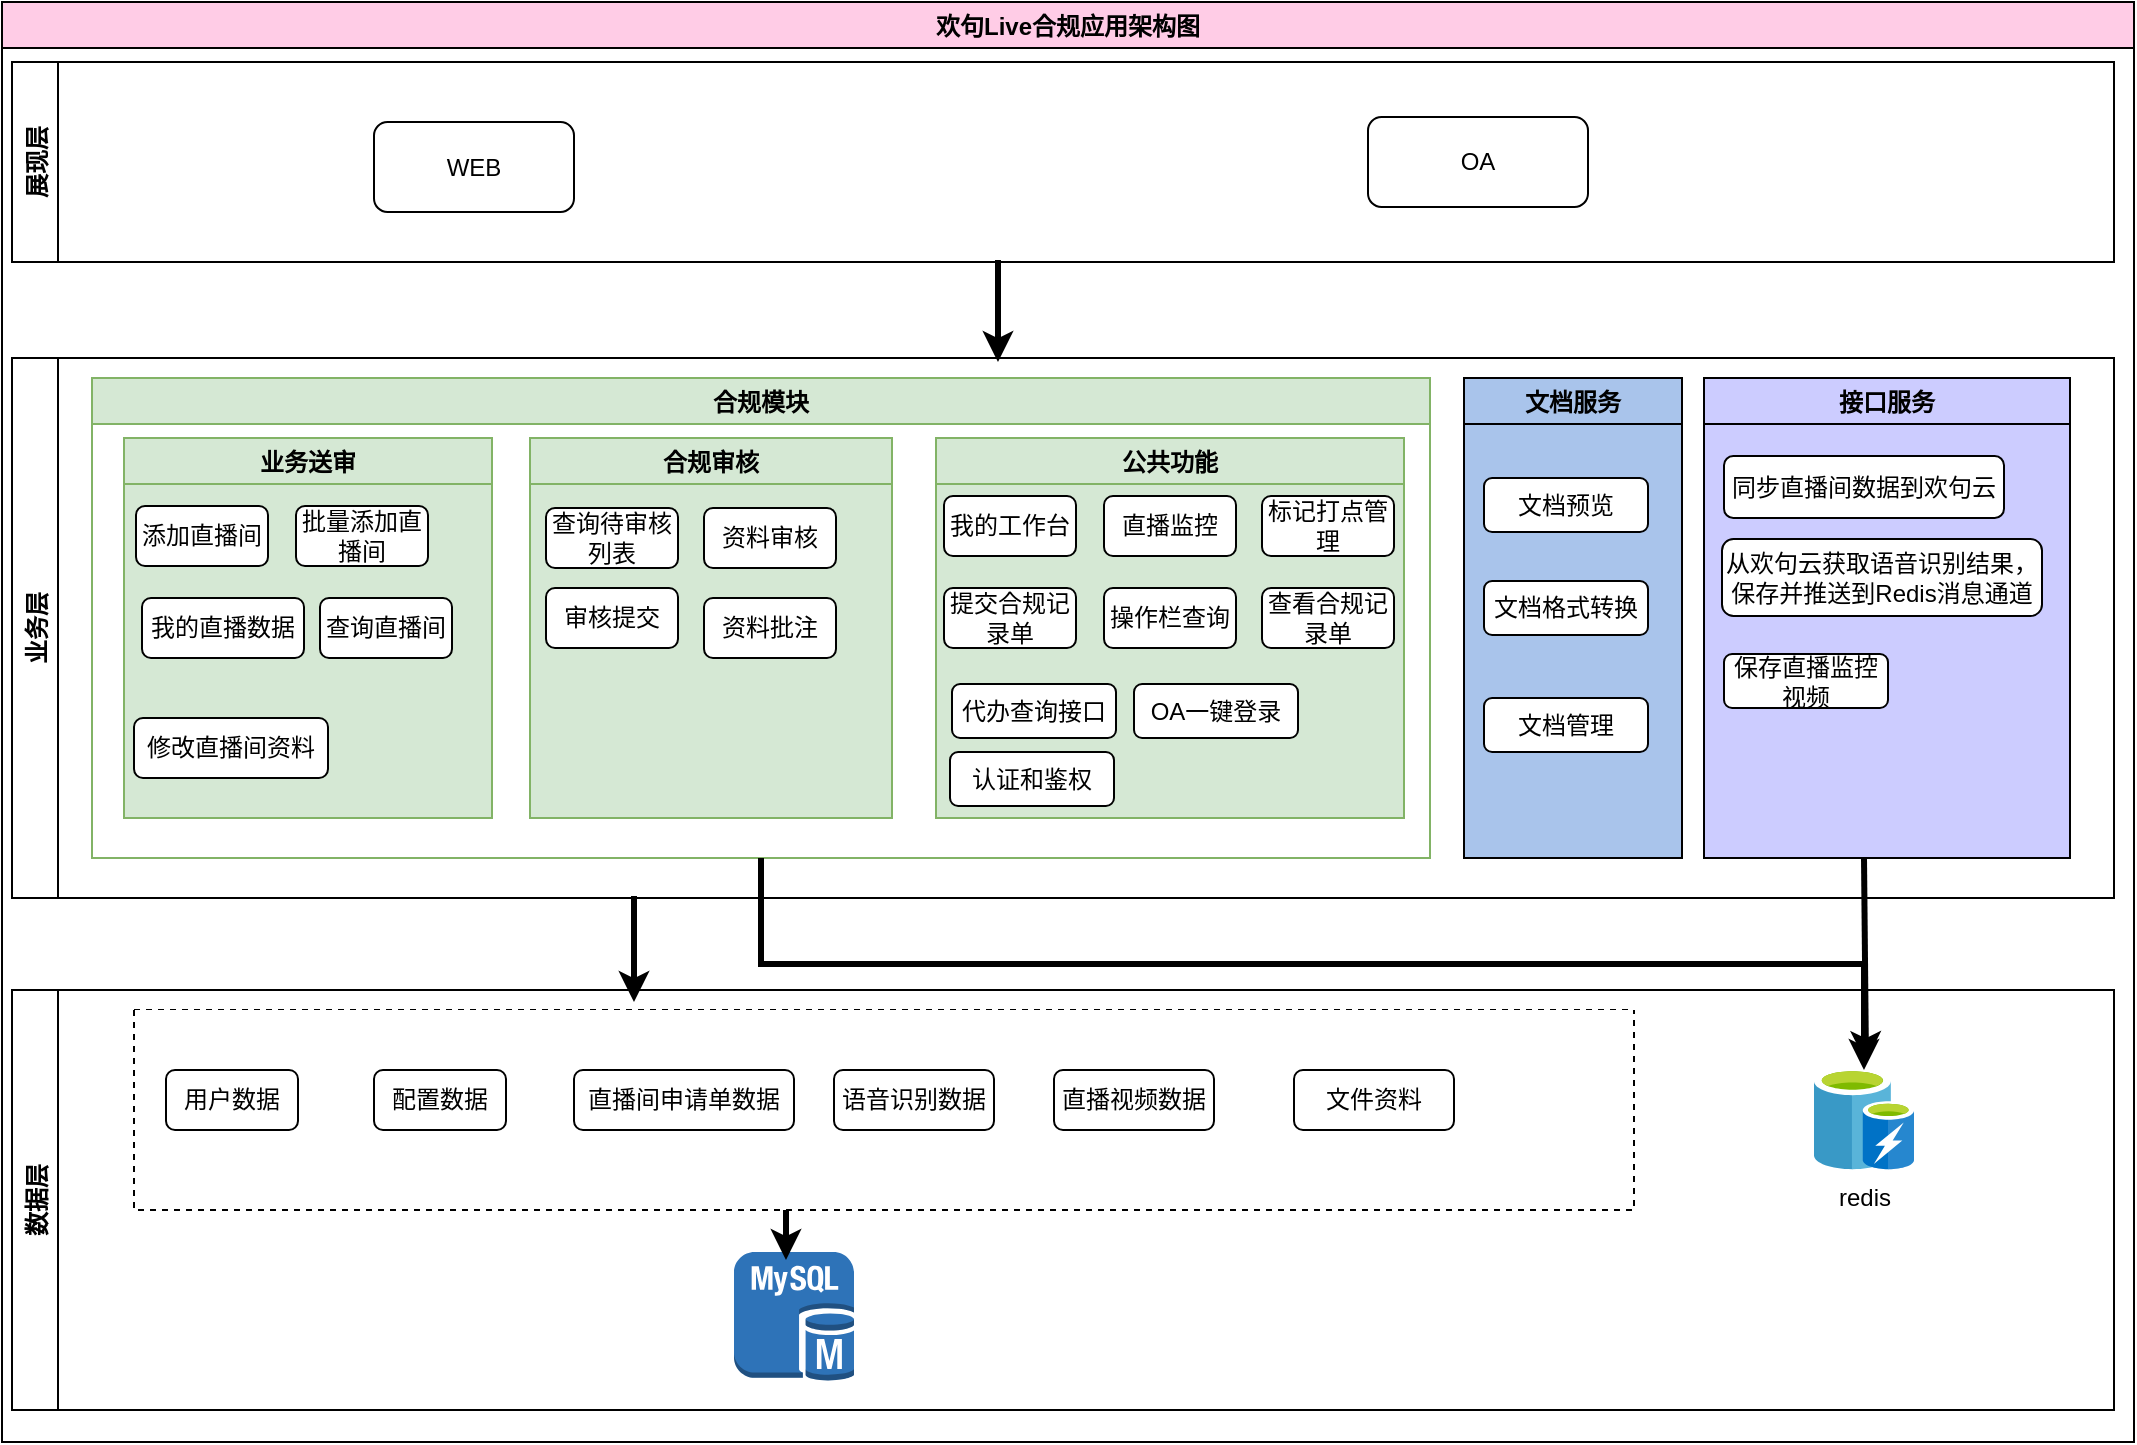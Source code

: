 <mxfile version="16.3.0" type="github">
  <diagram id="RGCNb0BmkwuMMQMb4ELD" name="Page-1">
    <mxGraphModel dx="1422" dy="747" grid="1" gridSize="10" guides="1" tooltips="1" connect="1" arrows="1" fold="1" page="1" pageScale="1" pageWidth="827" pageHeight="1169" math="0" shadow="0">
      <root>
        <mxCell id="0" />
        <mxCell id="1" parent="0" />
        <mxCell id="x4gcO5bAAS3uo_amFbTj-112" value="欢句Live合规应用架构图" style="swimlane;fillColor=#FFCCE6;" vertex="1" parent="1">
          <mxGeometry x="34" y="60" width="1066" height="720" as="geometry" />
        </mxCell>
        <mxCell id="x4gcO5bAAS3uo_amFbTj-122" value="" style="endArrow=classic;html=1;rounded=0;strokeColor=#000000;strokeWidth=3;elbow=vertical;" edge="1" parent="x4gcO5bAAS3uo_amFbTj-112">
          <mxGeometry width="50" height="50" relative="1" as="geometry">
            <mxPoint x="498" y="129" as="sourcePoint" />
            <mxPoint x="498" y="180" as="targetPoint" />
          </mxGeometry>
        </mxCell>
        <mxCell id="x4gcO5bAAS3uo_amFbTj-123" value="" style="endArrow=classic;html=1;rounded=0;strokeColor=#000000;strokeWidth=3;elbow=vertical;" edge="1" parent="x4gcO5bAAS3uo_amFbTj-112">
          <mxGeometry width="50" height="50" relative="1" as="geometry">
            <mxPoint x="316" y="447" as="sourcePoint" />
            <mxPoint x="316" y="500" as="targetPoint" />
          </mxGeometry>
        </mxCell>
        <mxCell id="x4gcO5bAAS3uo_amFbTj-3" value="展现层" style="swimlane;horizontal=0;" vertex="1" parent="1">
          <mxGeometry x="39" y="90" width="1051" height="100" as="geometry" />
        </mxCell>
        <mxCell id="x4gcO5bAAS3uo_amFbTj-4" value="WEB" style="rounded=1;whiteSpace=wrap;html=1;" vertex="1" parent="x4gcO5bAAS3uo_amFbTj-3">
          <mxGeometry x="181" y="30" width="100" height="45" as="geometry" />
        </mxCell>
        <mxCell id="x4gcO5bAAS3uo_amFbTj-5" value="OA" style="rounded=1;whiteSpace=wrap;html=1;" vertex="1" parent="x4gcO5bAAS3uo_amFbTj-3">
          <mxGeometry x="678" y="27.5" width="110" height="45" as="geometry" />
        </mxCell>
        <mxCell id="x4gcO5bAAS3uo_amFbTj-6" value="业务层" style="swimlane;horizontal=0;" vertex="1" parent="1">
          <mxGeometry x="39" y="238" width="1051" height="270" as="geometry" />
        </mxCell>
        <mxCell id="x4gcO5bAAS3uo_amFbTj-9" value="合规模块" style="swimlane;fillColor=#d5e8d4;strokeColor=#82b366;" vertex="1" parent="x4gcO5bAAS3uo_amFbTj-6">
          <mxGeometry x="40" y="10" width="669" height="240" as="geometry" />
        </mxCell>
        <mxCell id="x4gcO5bAAS3uo_amFbTj-61" value="业务送审" style="swimlane;fillColor=#d5e8d4;strokeColor=#82b366;swimlaneFillColor=#D5E8D4;" vertex="1" parent="x4gcO5bAAS3uo_amFbTj-9">
          <mxGeometry x="16" y="30" width="184" height="190" as="geometry" />
        </mxCell>
        <mxCell id="x4gcO5bAAS3uo_amFbTj-62" value="添加直播间" style="rounded=1;whiteSpace=wrap;html=1;" vertex="1" parent="x4gcO5bAAS3uo_amFbTj-61">
          <mxGeometry x="6" y="34" width="66" height="30" as="geometry" />
        </mxCell>
        <mxCell id="x4gcO5bAAS3uo_amFbTj-63" value="批量添加直播间" style="rounded=1;whiteSpace=wrap;html=1;" vertex="1" parent="x4gcO5bAAS3uo_amFbTj-61">
          <mxGeometry x="86" y="34" width="66" height="30" as="geometry" />
        </mxCell>
        <mxCell id="x4gcO5bAAS3uo_amFbTj-64" value="查询直播间" style="rounded=1;whiteSpace=wrap;html=1;" vertex="1" parent="x4gcO5bAAS3uo_amFbTj-61">
          <mxGeometry x="98" y="80" width="66" height="30" as="geometry" />
        </mxCell>
        <mxCell id="x4gcO5bAAS3uo_amFbTj-65" value="我的直播数据" style="rounded=1;whiteSpace=wrap;html=1;" vertex="1" parent="x4gcO5bAAS3uo_amFbTj-61">
          <mxGeometry x="9" y="80" width="81" height="30" as="geometry" />
        </mxCell>
        <mxCell id="x4gcO5bAAS3uo_amFbTj-66" value="修改直播间资料" style="rounded=1;whiteSpace=wrap;html=1;" vertex="1" parent="x4gcO5bAAS3uo_amFbTj-61">
          <mxGeometry x="5" y="140" width="97" height="30" as="geometry" />
        </mxCell>
        <mxCell id="x4gcO5bAAS3uo_amFbTj-67" value="合规审核" style="swimlane;fillColor=#d5e8d4;strokeColor=#82b366;swimlaneFillColor=#D5E8D4;" vertex="1" parent="x4gcO5bAAS3uo_amFbTj-9">
          <mxGeometry x="219" y="30" width="181" height="190" as="geometry" />
        </mxCell>
        <mxCell id="x4gcO5bAAS3uo_amFbTj-68" value="查询待审核列表" style="rounded=1;whiteSpace=wrap;html=1;" vertex="1" parent="x4gcO5bAAS3uo_amFbTj-67">
          <mxGeometry x="8" y="35" width="66" height="30" as="geometry" />
        </mxCell>
        <mxCell id="x4gcO5bAAS3uo_amFbTj-69" value="资料审核" style="rounded=1;whiteSpace=wrap;html=1;" vertex="1" parent="x4gcO5bAAS3uo_amFbTj-67">
          <mxGeometry x="87" y="35" width="66" height="30" as="geometry" />
        </mxCell>
        <mxCell id="x4gcO5bAAS3uo_amFbTj-70" value="资料批注" style="rounded=1;whiteSpace=wrap;html=1;" vertex="1" parent="x4gcO5bAAS3uo_amFbTj-67">
          <mxGeometry x="87" y="80" width="66" height="30" as="geometry" />
        </mxCell>
        <mxCell id="x4gcO5bAAS3uo_amFbTj-71" value="审核提交" style="rounded=1;whiteSpace=wrap;html=1;" vertex="1" parent="x4gcO5bAAS3uo_amFbTj-67">
          <mxGeometry x="8" y="75" width="66" height="30" as="geometry" />
        </mxCell>
        <mxCell id="x4gcO5bAAS3uo_amFbTj-72" value="公共功能" style="swimlane;fillColor=#d5e8d4;strokeColor=#82b366;swimlaneFillColor=#D5E8D4;" vertex="1" parent="x4gcO5bAAS3uo_amFbTj-9">
          <mxGeometry x="422" y="30" width="234" height="190" as="geometry" />
        </mxCell>
        <mxCell id="x4gcO5bAAS3uo_amFbTj-73" value="我的工作台" style="rounded=1;whiteSpace=wrap;html=1;" vertex="1" parent="x4gcO5bAAS3uo_amFbTj-72">
          <mxGeometry x="4" y="29" width="66" height="30" as="geometry" />
        </mxCell>
        <mxCell id="x4gcO5bAAS3uo_amFbTj-74" value="直播监控" style="rounded=1;whiteSpace=wrap;html=1;" vertex="1" parent="x4gcO5bAAS3uo_amFbTj-72">
          <mxGeometry x="84" y="29" width="66" height="30" as="geometry" />
        </mxCell>
        <mxCell id="x4gcO5bAAS3uo_amFbTj-75" value="标记打点管理" style="rounded=1;whiteSpace=wrap;html=1;" vertex="1" parent="x4gcO5bAAS3uo_amFbTj-72">
          <mxGeometry x="163" y="29" width="66" height="30" as="geometry" />
        </mxCell>
        <mxCell id="x4gcO5bAAS3uo_amFbTj-76" value="提交合规记录单" style="rounded=1;whiteSpace=wrap;html=1;" vertex="1" parent="x4gcO5bAAS3uo_amFbTj-72">
          <mxGeometry x="4" y="75" width="66" height="30" as="geometry" />
        </mxCell>
        <mxCell id="x4gcO5bAAS3uo_amFbTj-77" value="操作栏查询" style="rounded=1;whiteSpace=wrap;html=1;" vertex="1" parent="x4gcO5bAAS3uo_amFbTj-72">
          <mxGeometry x="84" y="75" width="66" height="30" as="geometry" />
        </mxCell>
        <mxCell id="x4gcO5bAAS3uo_amFbTj-78" value="查看合规记录单" style="rounded=1;whiteSpace=wrap;html=1;" vertex="1" parent="x4gcO5bAAS3uo_amFbTj-72">
          <mxGeometry x="163" y="75" width="66" height="30" as="geometry" />
        </mxCell>
        <mxCell id="x4gcO5bAAS3uo_amFbTj-79" value="代办查询接口" style="rounded=1;whiteSpace=wrap;html=1;" vertex="1" parent="x4gcO5bAAS3uo_amFbTj-72">
          <mxGeometry x="8" y="123" width="82" height="27" as="geometry" />
        </mxCell>
        <mxCell id="x4gcO5bAAS3uo_amFbTj-107" value="OA一键登录" style="rounded=1;whiteSpace=wrap;html=1;" vertex="1" parent="x4gcO5bAAS3uo_amFbTj-72">
          <mxGeometry x="99" y="123" width="82" height="27" as="geometry" />
        </mxCell>
        <mxCell id="x4gcO5bAAS3uo_amFbTj-106" value="认证和鉴权" style="rounded=1;whiteSpace=wrap;html=1;" vertex="1" parent="x4gcO5bAAS3uo_amFbTj-72">
          <mxGeometry x="7" y="157" width="82" height="27" as="geometry" />
        </mxCell>
        <mxCell id="x4gcO5bAAS3uo_amFbTj-80" value="文档服务" style="swimlane;fillColor=#A9C4EB;swimlaneFillColor=#A9C4EB;" vertex="1" parent="x4gcO5bAAS3uo_amFbTj-6">
          <mxGeometry x="726" y="10" width="109" height="240" as="geometry" />
        </mxCell>
        <mxCell id="x4gcO5bAAS3uo_amFbTj-81" value="文档预览" style="rounded=1;whiteSpace=wrap;html=1;" vertex="1" parent="x4gcO5bAAS3uo_amFbTj-80">
          <mxGeometry x="10" y="50" width="82" height="27" as="geometry" />
        </mxCell>
        <mxCell id="x4gcO5bAAS3uo_amFbTj-82" value="文档格式转换" style="rounded=1;whiteSpace=wrap;html=1;" vertex="1" parent="x4gcO5bAAS3uo_amFbTj-80">
          <mxGeometry x="10" y="101.5" width="82" height="27" as="geometry" />
        </mxCell>
        <mxCell id="x4gcO5bAAS3uo_amFbTj-83" value="文档管理" style="rounded=1;whiteSpace=wrap;html=1;" vertex="1" parent="x4gcO5bAAS3uo_amFbTj-80">
          <mxGeometry x="10" y="160" width="82" height="27" as="geometry" />
        </mxCell>
        <mxCell id="x4gcO5bAAS3uo_amFbTj-84" value="接口服务" style="swimlane;fillColor=#CCCCFF;swimlaneFillColor=#CCCCFF;" vertex="1" parent="x4gcO5bAAS3uo_amFbTj-6">
          <mxGeometry x="846" y="10" width="183" height="240" as="geometry" />
        </mxCell>
        <mxCell id="x4gcO5bAAS3uo_amFbTj-85" value="同步直播间数据到欢句云" style="rounded=1;whiteSpace=wrap;html=1;" vertex="1" parent="x4gcO5bAAS3uo_amFbTj-84">
          <mxGeometry x="10" y="39" width="140" height="31" as="geometry" />
        </mxCell>
        <mxCell id="x4gcO5bAAS3uo_amFbTj-86" value="从欢句云获取语音识别结果，保存并推送到Redis消息通道" style="rounded=1;whiteSpace=wrap;html=1;" vertex="1" parent="x4gcO5bAAS3uo_amFbTj-84">
          <mxGeometry x="9" y="80.5" width="160" height="38.5" as="geometry" />
        </mxCell>
        <mxCell id="x4gcO5bAAS3uo_amFbTj-87" value="保存直播监控视频" style="rounded=1;whiteSpace=wrap;html=1;" vertex="1" parent="x4gcO5bAAS3uo_amFbTj-84">
          <mxGeometry x="10" y="138" width="82" height="27" as="geometry" />
        </mxCell>
        <mxCell id="x4gcO5bAAS3uo_amFbTj-113" value="" style="group" vertex="1" connectable="0" parent="1">
          <mxGeometry x="39" y="554" width="1051" height="210" as="geometry" />
        </mxCell>
        <mxCell id="x4gcO5bAAS3uo_amFbTj-90" value="数据层" style="swimlane;horizontal=0;" vertex="1" parent="x4gcO5bAAS3uo_amFbTj-113">
          <mxGeometry width="1051" height="210" as="geometry" />
        </mxCell>
        <mxCell id="x4gcO5bAAS3uo_amFbTj-101" value="redis&lt;br&gt;" style="sketch=0;aspect=fixed;html=1;points=[];align=center;image;fontSize=12;image=img/lib/mscae/Cache_including_Redis.svg;" vertex="1" parent="x4gcO5bAAS3uo_amFbTj-90">
          <mxGeometry x="901" y="40" width="50" height="50" as="geometry" />
        </mxCell>
        <mxCell id="x4gcO5bAAS3uo_amFbTj-92" value="" style="swimlane;startSize=0;dashed=1;swimlaneFillColor=#FFFFFF;" vertex="1" parent="x4gcO5bAAS3uo_amFbTj-113">
          <mxGeometry x="61" y="10" width="750" height="100" as="geometry" />
        </mxCell>
        <mxCell id="x4gcO5bAAS3uo_amFbTj-93" value="用户数据" style="rounded=1;whiteSpace=wrap;html=1;" vertex="1" parent="x4gcO5bAAS3uo_amFbTj-113">
          <mxGeometry x="77" y="40" width="66" height="30" as="geometry" />
        </mxCell>
        <mxCell id="x4gcO5bAAS3uo_amFbTj-94" value="配置数据" style="rounded=1;whiteSpace=wrap;html=1;" vertex="1" parent="x4gcO5bAAS3uo_amFbTj-113">
          <mxGeometry x="181" y="40" width="66" height="30" as="geometry" />
        </mxCell>
        <mxCell id="x4gcO5bAAS3uo_amFbTj-95" value="直播间申请单数据" style="rounded=1;whiteSpace=wrap;html=1;" vertex="1" parent="x4gcO5bAAS3uo_amFbTj-113">
          <mxGeometry x="281" y="40" width="110" height="30" as="geometry" />
        </mxCell>
        <mxCell id="x4gcO5bAAS3uo_amFbTj-96" value="语音识别数据" style="rounded=1;whiteSpace=wrap;html=1;" vertex="1" parent="x4gcO5bAAS3uo_amFbTj-113">
          <mxGeometry x="411" y="40" width="80" height="30" as="geometry" />
        </mxCell>
        <mxCell id="x4gcO5bAAS3uo_amFbTj-97" value="直播视频数据" style="rounded=1;whiteSpace=wrap;html=1;" vertex="1" parent="x4gcO5bAAS3uo_amFbTj-113">
          <mxGeometry x="521" y="40" width="80" height="30" as="geometry" />
        </mxCell>
        <mxCell id="x4gcO5bAAS3uo_amFbTj-98" value="文件资料" style="rounded=1;whiteSpace=wrap;html=1;" vertex="1" parent="x4gcO5bAAS3uo_amFbTj-113">
          <mxGeometry x="641" y="40" width="80" height="30" as="geometry" />
        </mxCell>
        <mxCell id="x4gcO5bAAS3uo_amFbTj-104" value="" style="outlineConnect=0;dashed=0;verticalLabelPosition=bottom;verticalAlign=top;align=center;html=1;shape=mxgraph.aws3.mysql_db_instance;fillColor=#2E73B8;gradientColor=none;" vertex="1" parent="x4gcO5bAAS3uo_amFbTj-113">
          <mxGeometry x="361" y="131" width="60" height="64.5" as="geometry" />
        </mxCell>
        <mxCell id="x4gcO5bAAS3uo_amFbTj-119" value="" style="endArrow=classic;html=1;rounded=0;exitX=0.5;exitY=1;exitDx=0;exitDy=0;edgeStyle=elbowEdgeStyle;elbow=vertical;strokeWidth=3;" edge="1" parent="1" source="x4gcO5bAAS3uo_amFbTj-9" target="x4gcO5bAAS3uo_amFbTj-101">
          <mxGeometry width="50" height="50" relative="1" as="geometry">
            <mxPoint x="410" y="530" as="sourcePoint" />
            <mxPoint x="480" y="500" as="targetPoint" />
          </mxGeometry>
        </mxCell>
        <mxCell id="x4gcO5bAAS3uo_amFbTj-120" value="" style="endArrow=classic;html=1;rounded=0;elbow=vertical;strokeWidth=3;" edge="1" parent="1">
          <mxGeometry width="50" height="50" relative="1" as="geometry">
            <mxPoint x="965" y="488" as="sourcePoint" />
            <mxPoint x="966" y="590" as="targetPoint" />
          </mxGeometry>
        </mxCell>
        <mxCell id="x4gcO5bAAS3uo_amFbTj-124" value="" style="endArrow=classic;html=1;rounded=0;strokeColor=#000000;strokeWidth=3;elbow=vertical;" edge="1" parent="1">
          <mxGeometry width="50" height="50" relative="1" as="geometry">
            <mxPoint x="426" y="664" as="sourcePoint" />
            <mxPoint x="426" y="689" as="targetPoint" />
          </mxGeometry>
        </mxCell>
      </root>
    </mxGraphModel>
  </diagram>
</mxfile>
